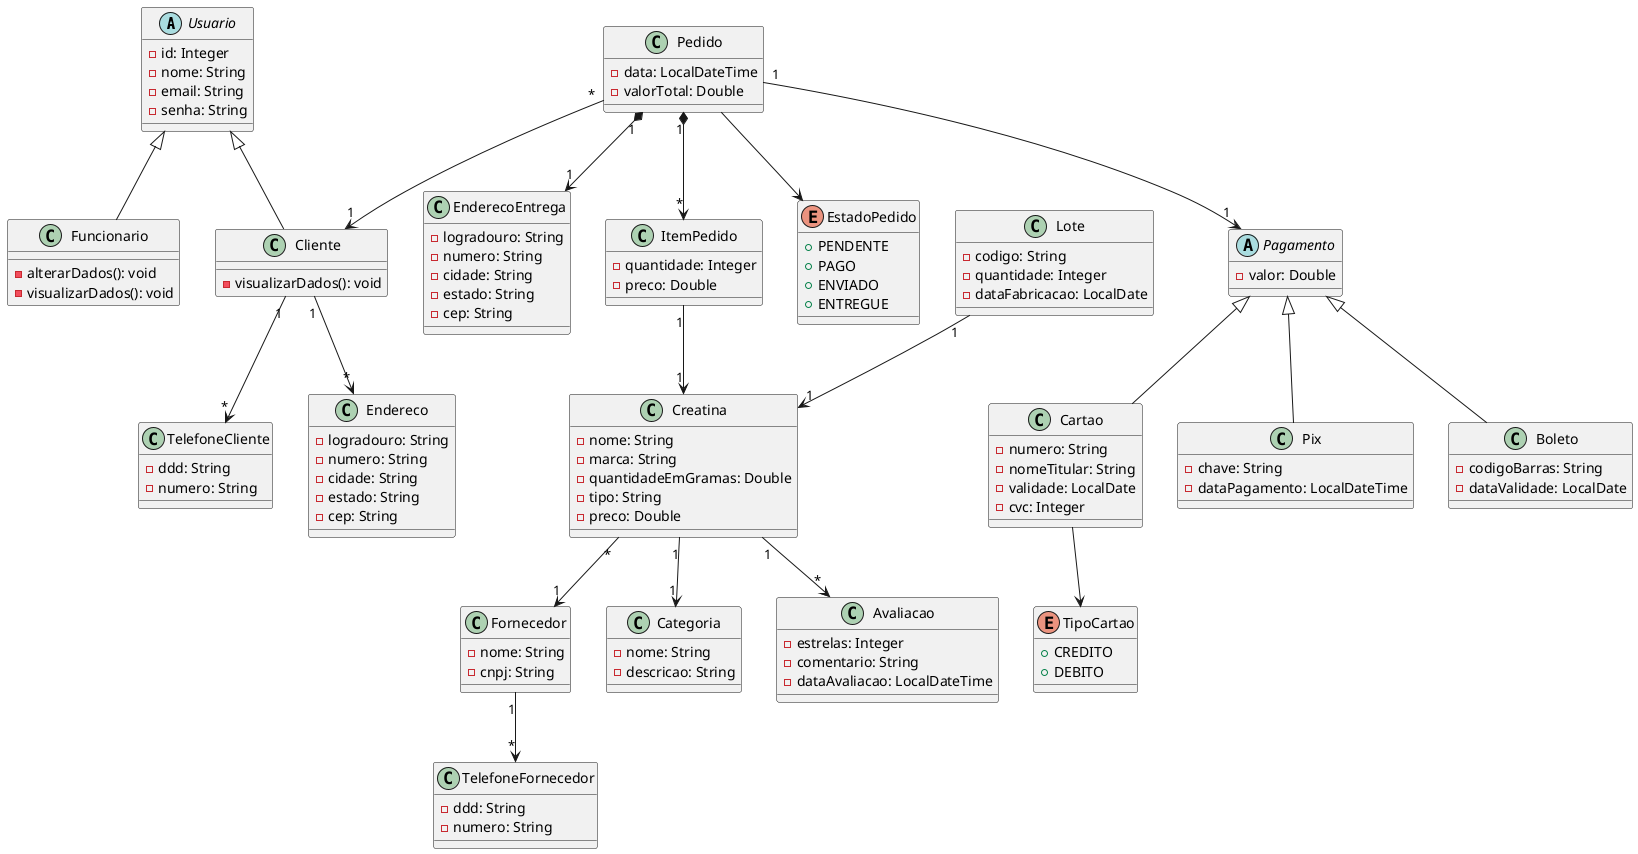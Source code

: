 @startuml Creatina

abstract class Usuario {
  - id: Integer
  - nome: String
  - email: String
  - senha: String
}

class Cliente {
  - visualizarDados(): void
}

class Funcionario {
  - alterarDados(): void
  - visualizarDados(): void
}

Usuario <|-- Cliente
Usuario <|-- Funcionario

class TelefoneCliente {
  - ddd: String
  - numero: String
}

class Endereco {
  - logradouro: String
  - numero: String
  - cidade: String
  - estado: String
  - cep: String
}

class Pedido {
  - data: LocalDateTime
  - valorTotal: Double
}

class EnderecoEntrega {
  - logradouro: String
  - numero: String
  - cidade: String
  - estado: String
  - cep: String
}

class ItemPedido {
  - quantidade: Integer
  - preco: Double
}

Enum EstadoPedido {
  + PENDENTE
  + PAGO
  + ENVIADO
  + ENTREGUE
}

abstract class Pagamento {
  - valor: Double
}

class Cartao {
  - numero: String
  - nomeTitular: String
  - validade: LocalDate
  - cvc: Integer
}

Enum TipoCartao {
  + CREDITO
  + DEBITO
}

class Pix {
  - chave: String
  - dataPagamento: LocalDateTime
}

class Boleto {
  - codigoBarras: String
  - dataValidade: LocalDate
}

Pagamento <|-- Pix
Pagamento <|-- Boleto
Pagamento <|-- Cartao

class Fornecedor {
  - nome: String
  - cnpj: String
}

class TelefoneFornecedor {
  - ddd: String
  - numero: String
}

class Creatina {
  - nome: String
  - marca: String
  - quantidadeEmGramas: Double
  - tipo: String
  - preco: Double
}

class Categoria {
  - nome: String
  - descricao: String
}

class Lote {
  - codigo: String
  - quantidade: Integer
  - dataFabricacao: LocalDate
}

class Avaliacao {
  - estrelas: Integer
  - comentario: String
  - dataAvaliacao: LocalDateTime
}

' Relacionamentos

Cliente "1" --> "*" TelefoneCliente
Cliente "1" --> "*" Endereco

Pedido "*" --> "1" Cliente
Pedido "1" *--> "*" ItemPedido
Pedido "1" --> "1" Pagamento
Pedido --> EstadoPedido
Pedido "1" *--> "1" EnderecoEntrega

ItemPedido "1" --> "1" Creatina

Cartao --> TipoCartao

Creatina "1" --> "1" Categoria
Creatina "1" --> "*" Avaliacao
Creatina "*" --> "1" Fornecedor

Lote "1" --> "1" Creatina

Fornecedor "1" --> "*" TelefoneFornecedor

@enduml